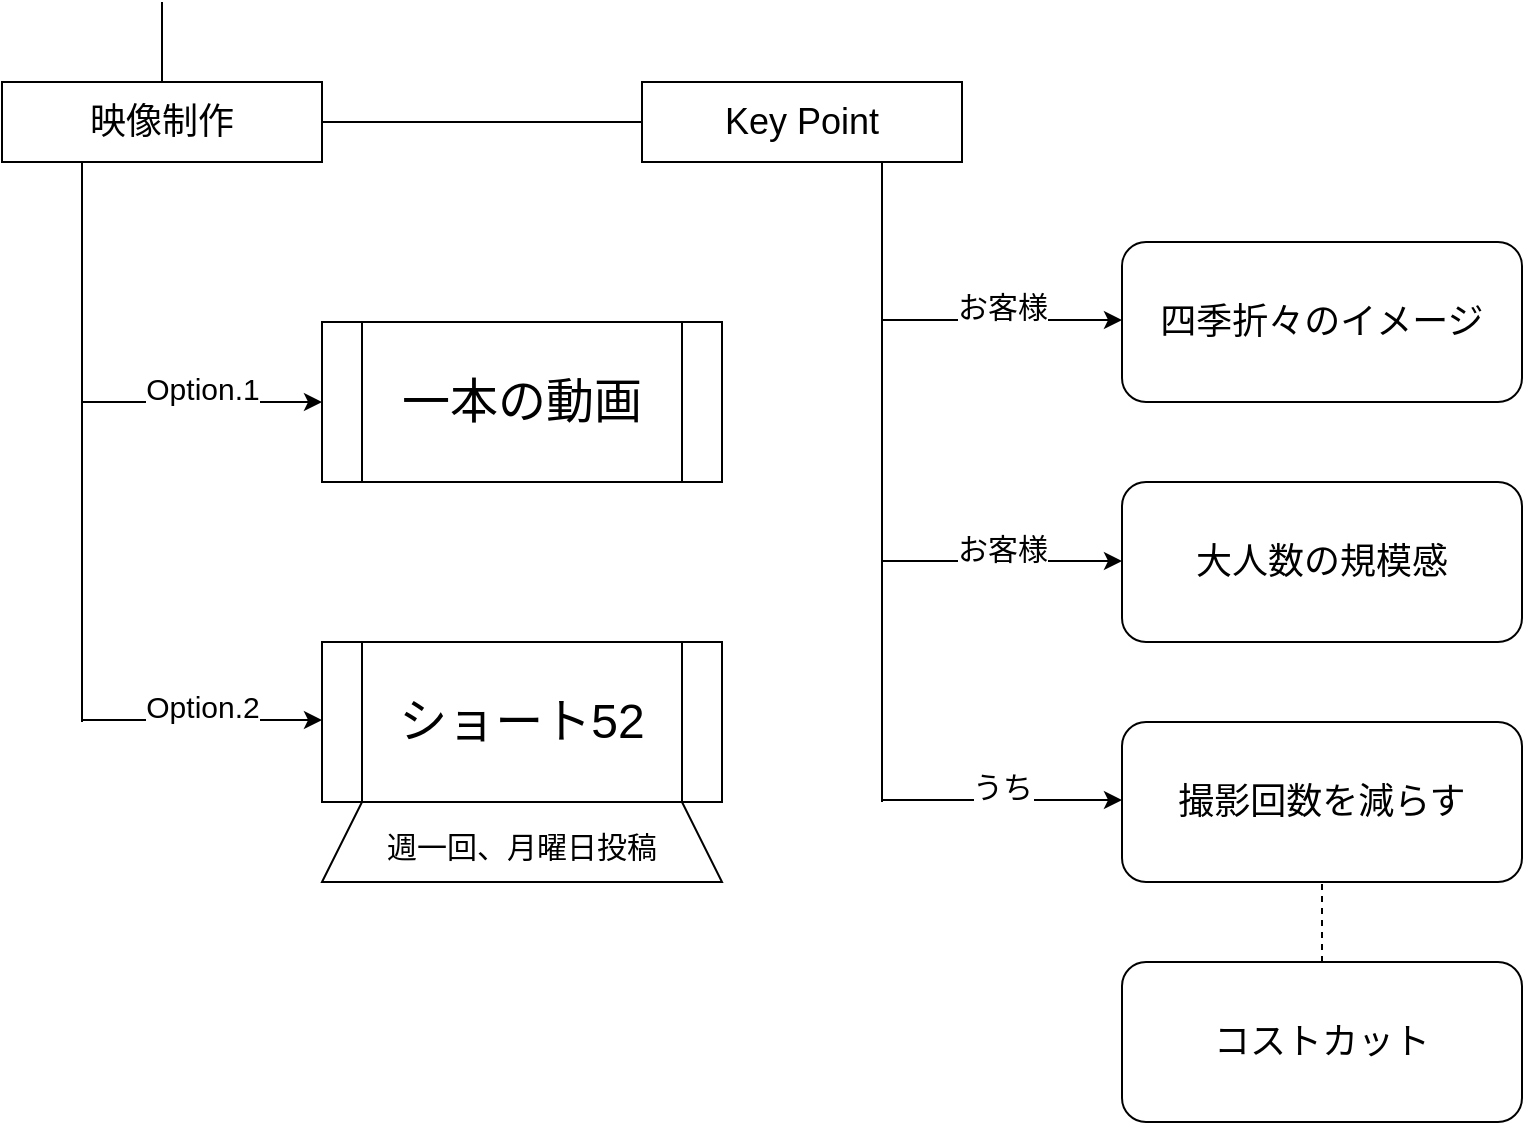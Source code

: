 <mxfile version="20.8.17" type="github">
  <diagram name="第 1 页" id="I9pr54ogbsVgPpoW1xDt">
    <mxGraphModel dx="1030" dy="841" grid="1" gridSize="10" guides="1" tooltips="1" connect="1" arrows="1" fold="1" page="1" pageScale="1" pageWidth="1169" pageHeight="827" math="0" shadow="0">
      <root>
        <mxCell id="0" />
        <mxCell id="1" parent="0" />
        <mxCell id="uPvmO5IvGM88UHonNG08-1" value="&lt;font style=&quot;font-size: 24px;&quot;&gt;一本の動画&lt;/font&gt;" style="shape=process;whiteSpace=wrap;html=1;backgroundOutline=1;" vertex="1" parent="1">
          <mxGeometry x="320" y="240" width="200" height="80" as="geometry" />
        </mxCell>
        <mxCell id="uPvmO5IvGM88UHonNG08-2" value="&lt;font style=&quot;font-size: 24px;&quot;&gt;ショート52&lt;/font&gt;" style="shape=process;whiteSpace=wrap;html=1;backgroundOutline=1;" vertex="1" parent="1">
          <mxGeometry x="320" y="400" width="200" height="80" as="geometry" />
        </mxCell>
        <mxCell id="uPvmO5IvGM88UHonNG08-3" value="&lt;font style=&quot;font-size: 15px;&quot;&gt;週一回、月曜日投稿&lt;/font&gt;" style="shape=trapezoid;perimeter=trapezoidPerimeter;whiteSpace=wrap;html=1;fixedSize=1;fontSize=24;" vertex="1" parent="1">
          <mxGeometry x="320" y="480" width="200" height="40" as="geometry" />
        </mxCell>
        <mxCell id="uPvmO5IvGM88UHonNG08-5" value="" style="endArrow=none;html=1;rounded=0;fontSize=12;" edge="1" parent="1">
          <mxGeometry width="50" height="50" relative="1" as="geometry">
            <mxPoint x="200" y="440" as="sourcePoint" />
            <mxPoint x="200" y="160" as="targetPoint" />
          </mxGeometry>
        </mxCell>
        <mxCell id="uPvmO5IvGM88UHonNG08-7" value="&lt;font style=&quot;font-size: 18px;&quot;&gt;四季折々のイメージ&lt;/font&gt;" style="rounded=1;whiteSpace=wrap;html=1;fontSize=12;" vertex="1" parent="1">
          <mxGeometry x="720" y="200" width="200" height="80" as="geometry" />
        </mxCell>
        <mxCell id="uPvmO5IvGM88UHonNG08-8" value="&lt;font style=&quot;font-size: 18px;&quot;&gt;大人数の規模感&lt;/font&gt;" style="rounded=1;whiteSpace=wrap;html=1;fontSize=12;" vertex="1" parent="1">
          <mxGeometry x="720" y="320" width="200" height="80" as="geometry" />
        </mxCell>
        <mxCell id="uPvmO5IvGM88UHonNG08-9" value="&lt;font style=&quot;font-size: 18px;&quot;&gt;撮影回数を減らす&lt;/font&gt;" style="rounded=1;whiteSpace=wrap;html=1;fontSize=12;" vertex="1" parent="1">
          <mxGeometry x="720" y="440" width="200" height="80" as="geometry" />
        </mxCell>
        <mxCell id="uPvmO5IvGM88UHonNG08-10" value="" style="endArrow=classic;html=1;rounded=0;fontSize=18;entryX=0;entryY=0.5;entryDx=0;entryDy=0;" edge="1" parent="1" target="uPvmO5IvGM88UHonNG08-1">
          <mxGeometry relative="1" as="geometry">
            <mxPoint x="200" y="280" as="sourcePoint" />
            <mxPoint x="310" y="280" as="targetPoint" />
          </mxGeometry>
        </mxCell>
        <mxCell id="uPvmO5IvGM88UHonNG08-11" value="&lt;font style=&quot;font-size: 15px;&quot;&gt;Option.1&lt;/font&gt;" style="edgeLabel;resizable=0;html=1;align=center;verticalAlign=middle;fontSize=18;" connectable="0" vertex="1" parent="uPvmO5IvGM88UHonNG08-10">
          <mxGeometry relative="1" as="geometry">
            <mxPoint y="-7" as="offset" />
          </mxGeometry>
        </mxCell>
        <mxCell id="uPvmO5IvGM88UHonNG08-13" value="" style="endArrow=classic;html=1;rounded=0;fontSize=18;entryX=0;entryY=0.5;entryDx=0;entryDy=0;" edge="1" parent="1">
          <mxGeometry relative="1" as="geometry">
            <mxPoint x="200" y="439" as="sourcePoint" />
            <mxPoint x="320" y="439" as="targetPoint" />
          </mxGeometry>
        </mxCell>
        <mxCell id="uPvmO5IvGM88UHonNG08-14" value="&lt;font style=&quot;font-size: 15px;&quot;&gt;Option.2&lt;/font&gt;" style="edgeLabel;resizable=0;html=1;align=center;verticalAlign=middle;fontSize=18;" connectable="0" vertex="1" parent="uPvmO5IvGM88UHonNG08-13">
          <mxGeometry relative="1" as="geometry">
            <mxPoint y="-7" as="offset" />
          </mxGeometry>
        </mxCell>
        <mxCell id="uPvmO5IvGM88UHonNG08-15" value="" style="endArrow=none;html=1;rounded=0;fontSize=15;" edge="1" parent="1">
          <mxGeometry width="50" height="50" relative="1" as="geometry">
            <mxPoint x="600" y="480" as="sourcePoint" />
            <mxPoint x="600" y="160" as="targetPoint" />
          </mxGeometry>
        </mxCell>
        <mxCell id="uPvmO5IvGM88UHonNG08-16" value="" style="endArrow=classic;html=1;rounded=0;fontSize=18;entryX=0;entryY=0.5;entryDx=0;entryDy=0;" edge="1" parent="1">
          <mxGeometry relative="1" as="geometry">
            <mxPoint x="600" y="239" as="sourcePoint" />
            <mxPoint x="720" y="239" as="targetPoint" />
          </mxGeometry>
        </mxCell>
        <mxCell id="uPvmO5IvGM88UHonNG08-17" value="&lt;font style=&quot;font-size: 15px;&quot;&gt;お客様&lt;/font&gt;" style="edgeLabel;resizable=0;html=1;align=center;verticalAlign=middle;fontSize=18;" connectable="0" vertex="1" parent="uPvmO5IvGM88UHonNG08-16">
          <mxGeometry relative="1" as="geometry">
            <mxPoint y="-7" as="offset" />
          </mxGeometry>
        </mxCell>
        <mxCell id="uPvmO5IvGM88UHonNG08-18" value="" style="endArrow=classic;html=1;rounded=0;fontSize=18;entryX=0;entryY=0.5;entryDx=0;entryDy=0;" edge="1" parent="1">
          <mxGeometry relative="1" as="geometry">
            <mxPoint x="600" y="359.5" as="sourcePoint" />
            <mxPoint x="720" y="359.5" as="targetPoint" />
          </mxGeometry>
        </mxCell>
        <mxCell id="uPvmO5IvGM88UHonNG08-19" value="&lt;font style=&quot;font-size: 15px;&quot;&gt;お客様&lt;/font&gt;" style="edgeLabel;resizable=0;html=1;align=center;verticalAlign=middle;fontSize=18;" connectable="0" vertex="1" parent="uPvmO5IvGM88UHonNG08-18">
          <mxGeometry relative="1" as="geometry">
            <mxPoint y="-7" as="offset" />
          </mxGeometry>
        </mxCell>
        <mxCell id="uPvmO5IvGM88UHonNG08-20" value="" style="endArrow=classic;html=1;rounded=0;fontSize=18;entryX=0;entryY=0.5;entryDx=0;entryDy=0;" edge="1" parent="1">
          <mxGeometry relative="1" as="geometry">
            <mxPoint x="600" y="479" as="sourcePoint" />
            <mxPoint x="720" y="479" as="targetPoint" />
          </mxGeometry>
        </mxCell>
        <mxCell id="uPvmO5IvGM88UHonNG08-21" value="&lt;font style=&quot;font-size: 15px;&quot;&gt;うち&lt;/font&gt;" style="edgeLabel;resizable=0;html=1;align=center;verticalAlign=middle;fontSize=18;" connectable="0" vertex="1" parent="uPvmO5IvGM88UHonNG08-20">
          <mxGeometry relative="1" as="geometry">
            <mxPoint y="-7" as="offset" />
          </mxGeometry>
        </mxCell>
        <mxCell id="uPvmO5IvGM88UHonNG08-22" value="&lt;font style=&quot;font-size: 18px;&quot;&gt;映像制作&lt;/font&gt;" style="rounded=0;whiteSpace=wrap;html=1;fontSize=15;" vertex="1" parent="1">
          <mxGeometry x="160" y="120" width="160" height="40" as="geometry" />
        </mxCell>
        <mxCell id="uPvmO5IvGM88UHonNG08-23" value="&lt;font style=&quot;font-size: 18px;&quot;&gt;Key Point&lt;/font&gt;" style="rounded=0;whiteSpace=wrap;html=1;fontSize=15;" vertex="1" parent="1">
          <mxGeometry x="480" y="120" width="160" height="40" as="geometry" />
        </mxCell>
        <mxCell id="uPvmO5IvGM88UHonNG08-24" value="" style="endArrow=none;html=1;rounded=0;fontSize=18;entryX=0;entryY=0.5;entryDx=0;entryDy=0;exitX=1;exitY=0.5;exitDx=0;exitDy=0;" edge="1" parent="1" source="uPvmO5IvGM88UHonNG08-22" target="uPvmO5IvGM88UHonNG08-23">
          <mxGeometry width="50" height="50" relative="1" as="geometry">
            <mxPoint x="490" y="260" as="sourcePoint" />
            <mxPoint x="540" y="210" as="targetPoint" />
          </mxGeometry>
        </mxCell>
        <mxCell id="uPvmO5IvGM88UHonNG08-25" value="" style="endArrow=none;html=1;rounded=0;fontSize=18;" edge="1" parent="1">
          <mxGeometry width="50" height="50" relative="1" as="geometry">
            <mxPoint x="240" y="120" as="sourcePoint" />
            <mxPoint x="240" y="80" as="targetPoint" />
          </mxGeometry>
        </mxCell>
        <mxCell id="uPvmO5IvGM88UHonNG08-26" value="&lt;font style=&quot;font-size: 18px;&quot;&gt;コストカット&lt;/font&gt;" style="rounded=1;whiteSpace=wrap;html=1;fontSize=12;" vertex="1" parent="1">
          <mxGeometry x="720" y="560" width="200" height="80" as="geometry" />
        </mxCell>
        <mxCell id="uPvmO5IvGM88UHonNG08-29" value="" style="endArrow=none;dashed=1;html=1;rounded=0;fontSize=18;exitX=0.5;exitY=0;exitDx=0;exitDy=0;entryX=0.5;entryY=1;entryDx=0;entryDy=0;" edge="1" parent="1" source="uPvmO5IvGM88UHonNG08-26" target="uPvmO5IvGM88UHonNG08-9">
          <mxGeometry width="50" height="50" relative="1" as="geometry">
            <mxPoint x="490" y="390" as="sourcePoint" />
            <mxPoint x="540" y="340" as="targetPoint" />
          </mxGeometry>
        </mxCell>
      </root>
    </mxGraphModel>
  </diagram>
</mxfile>
